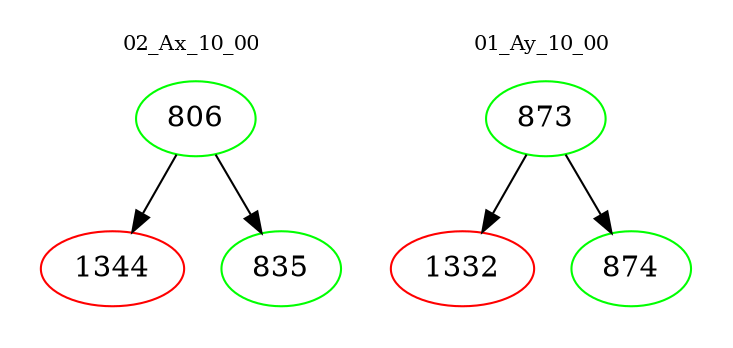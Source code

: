 digraph{
subgraph cluster_0 {
color = white
label = "02_Ax_10_00";
fontsize=10;
T0_806 [label="806", color="green"]
T0_806 -> T0_1344 [color="black"]
T0_1344 [label="1344", color="red"]
T0_806 -> T0_835 [color="black"]
T0_835 [label="835", color="green"]
}
subgraph cluster_1 {
color = white
label = "01_Ay_10_00";
fontsize=10;
T1_873 [label="873", color="green"]
T1_873 -> T1_1332 [color="black"]
T1_1332 [label="1332", color="red"]
T1_873 -> T1_874 [color="black"]
T1_874 [label="874", color="green"]
}
}
